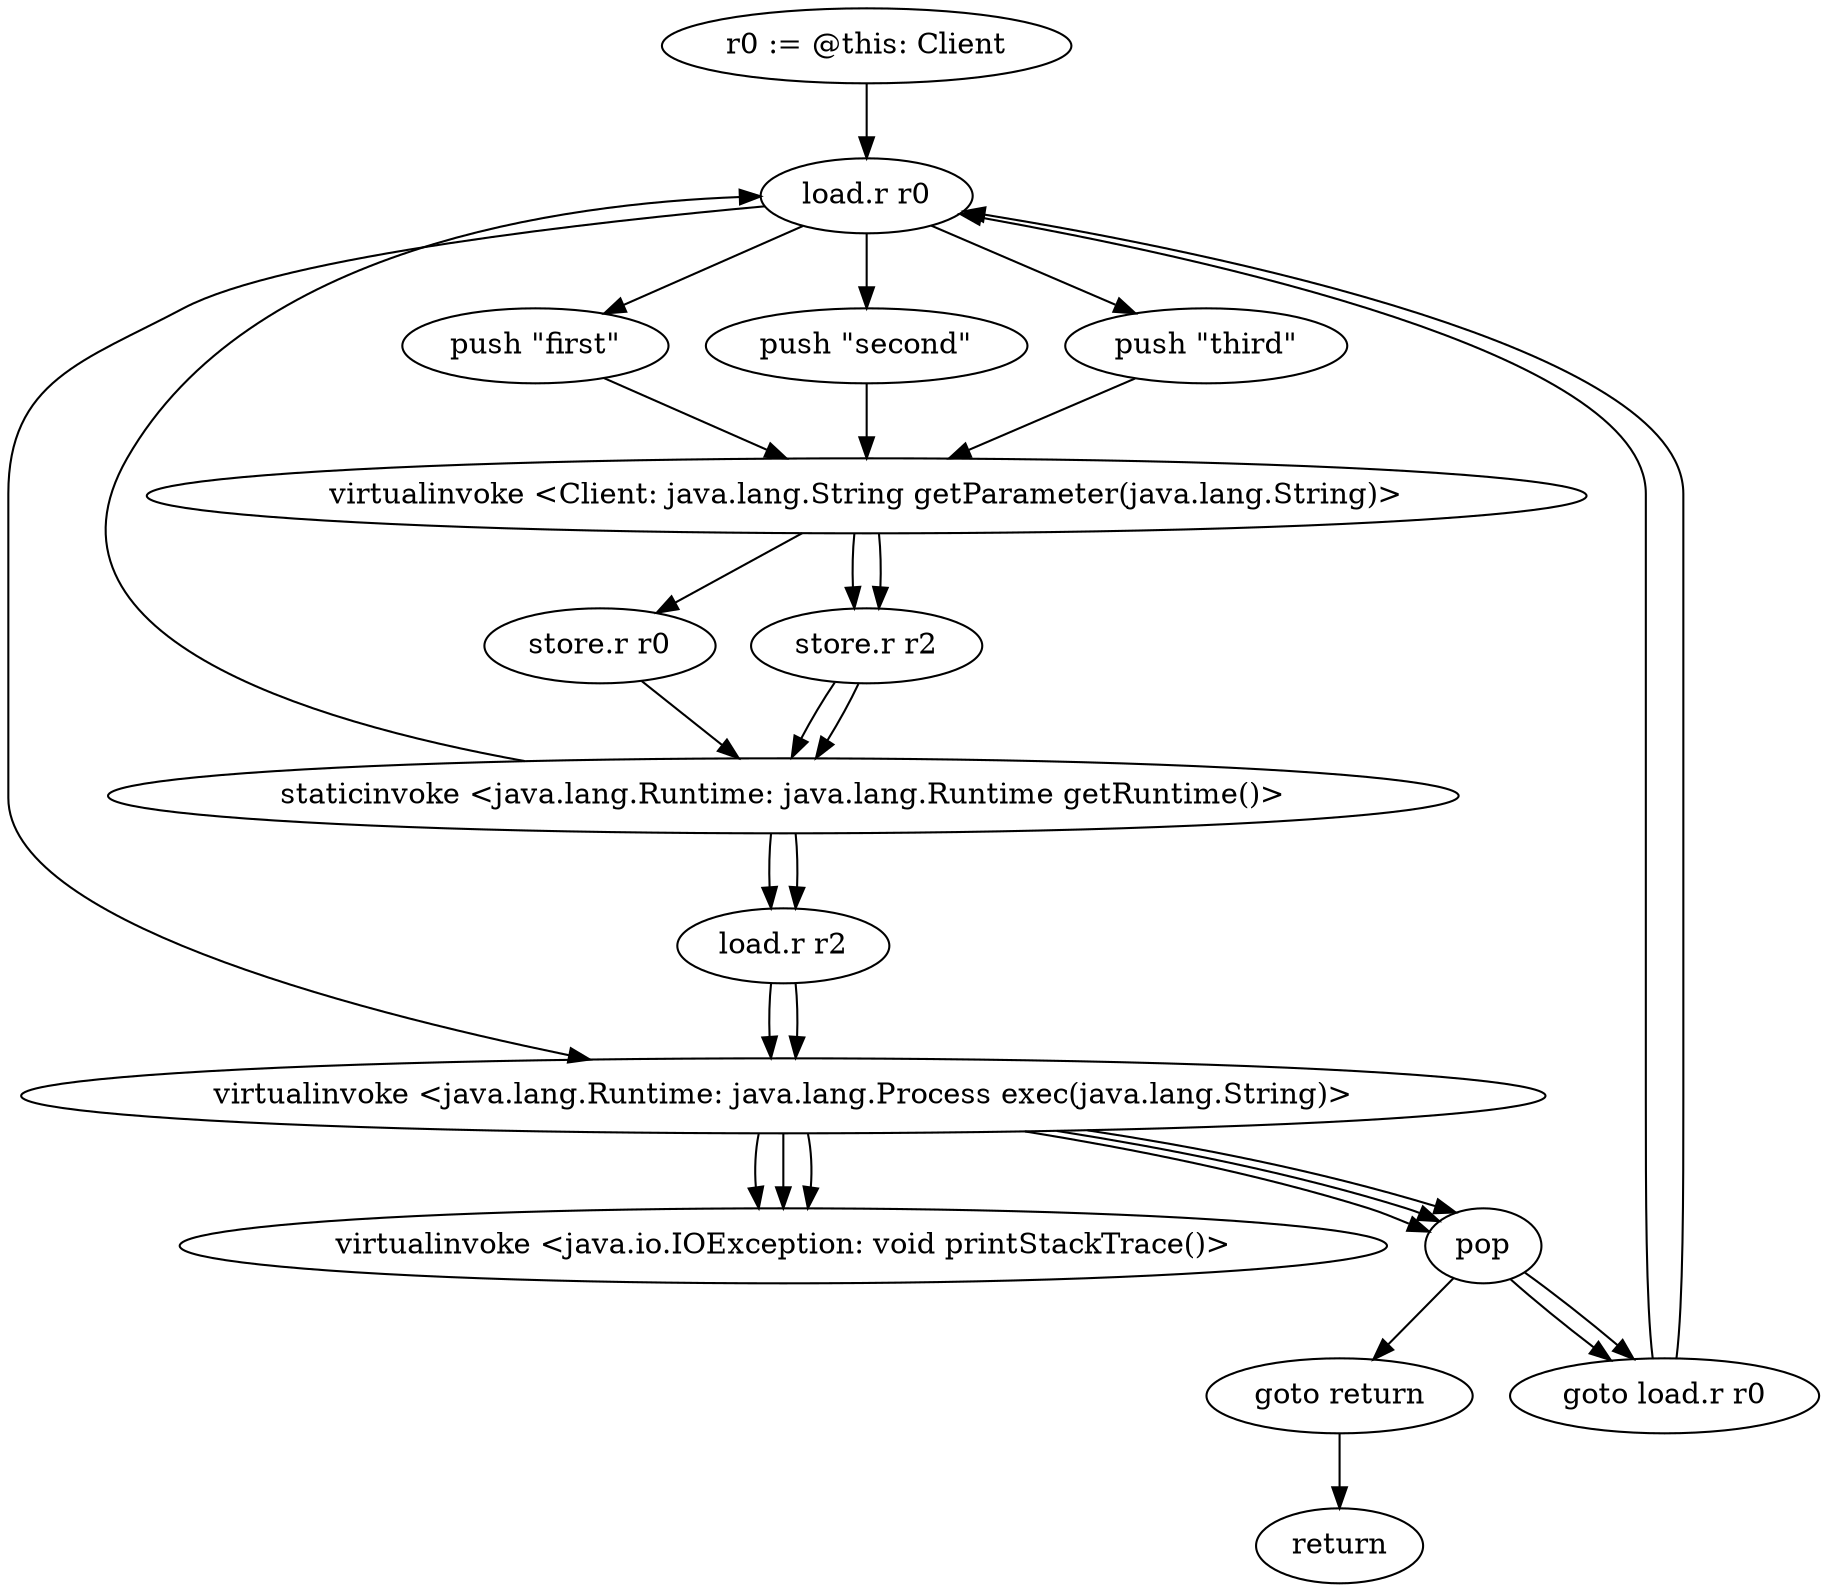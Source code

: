 digraph "" {
    "r0 := @this: Client"
    "load.r r0"
    "r0 := @this: Client"->"load.r r0";
    "push \"first\""
    "load.r r0"->"push \"first\"";
    "virtualinvoke <Client: java.lang.String getParameter(java.lang.String)>"
    "push \"first\""->"virtualinvoke <Client: java.lang.String getParameter(java.lang.String)>";
    "store.r r2"
    "virtualinvoke <Client: java.lang.String getParameter(java.lang.String)>"->"store.r r2";
    "staticinvoke <java.lang.Runtime: java.lang.Runtime getRuntime()>"
    "store.r r2"->"staticinvoke <java.lang.Runtime: java.lang.Runtime getRuntime()>";
    "load.r r2"
    "staticinvoke <java.lang.Runtime: java.lang.Runtime getRuntime()>"->"load.r r2";
    "virtualinvoke <java.lang.Runtime: java.lang.Process exec(java.lang.String)>"
    "load.r r2"->"virtualinvoke <java.lang.Runtime: java.lang.Process exec(java.lang.String)>";
    "pop"
    "virtualinvoke <java.lang.Runtime: java.lang.Process exec(java.lang.String)>"->"pop";
    "goto load.r r0"
    "pop"->"goto load.r r0";
    "goto load.r r0"->"load.r r0";
    "push \"second\""
    "load.r r0"->"push \"second\"";
    "push \"second\""->"virtualinvoke <Client: java.lang.String getParameter(java.lang.String)>";
    "virtualinvoke <Client: java.lang.String getParameter(java.lang.String)>"->"store.r r2";
    "store.r r2"->"staticinvoke <java.lang.Runtime: java.lang.Runtime getRuntime()>";
    "staticinvoke <java.lang.Runtime: java.lang.Runtime getRuntime()>"->"load.r r2";
    "load.r r2"->"virtualinvoke <java.lang.Runtime: java.lang.Process exec(java.lang.String)>";
    "virtualinvoke <java.lang.Runtime: java.lang.Process exec(java.lang.String)>"->"pop";
    "pop"->"goto load.r r0";
    "goto load.r r0"->"load.r r0";
    "push \"third\""
    "load.r r0"->"push \"third\"";
    "push \"third\""->"virtualinvoke <Client: java.lang.String getParameter(java.lang.String)>";
    "store.r r0"
    "virtualinvoke <Client: java.lang.String getParameter(java.lang.String)>"->"store.r r0";
    "store.r r0"->"staticinvoke <java.lang.Runtime: java.lang.Runtime getRuntime()>";
    "staticinvoke <java.lang.Runtime: java.lang.Runtime getRuntime()>"->"load.r r0";
    "load.r r0"->"virtualinvoke <java.lang.Runtime: java.lang.Process exec(java.lang.String)>";
    "virtualinvoke <java.lang.Runtime: java.lang.Process exec(java.lang.String)>"->"pop";
    "goto return"
    "pop"->"goto return";
    "return"
    "goto return"->"return";
    "virtualinvoke <java.io.IOException: void printStackTrace()>"
    "virtualinvoke <java.lang.Runtime: java.lang.Process exec(java.lang.String)>"->"virtualinvoke <java.io.IOException: void printStackTrace()>";
    "virtualinvoke <java.lang.Runtime: java.lang.Process exec(java.lang.String)>"->"virtualinvoke <java.io.IOException: void printStackTrace()>";
    "virtualinvoke <java.lang.Runtime: java.lang.Process exec(java.lang.String)>"->"virtualinvoke <java.io.IOException: void printStackTrace()>";
}
